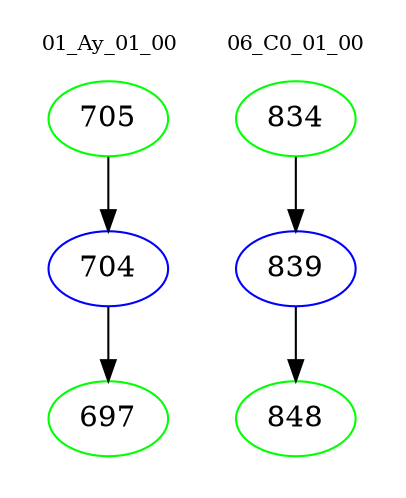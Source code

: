 digraph{
subgraph cluster_0 {
color = white
label = "01_Ay_01_00";
fontsize=10;
T0_705 [label="705", color="green"]
T0_705 -> T0_704 [color="black"]
T0_704 [label="704", color="blue"]
T0_704 -> T0_697 [color="black"]
T0_697 [label="697", color="green"]
}
subgraph cluster_1 {
color = white
label = "06_C0_01_00";
fontsize=10;
T1_834 [label="834", color="green"]
T1_834 -> T1_839 [color="black"]
T1_839 [label="839", color="blue"]
T1_839 -> T1_848 [color="black"]
T1_848 [label="848", color="green"]
}
}

